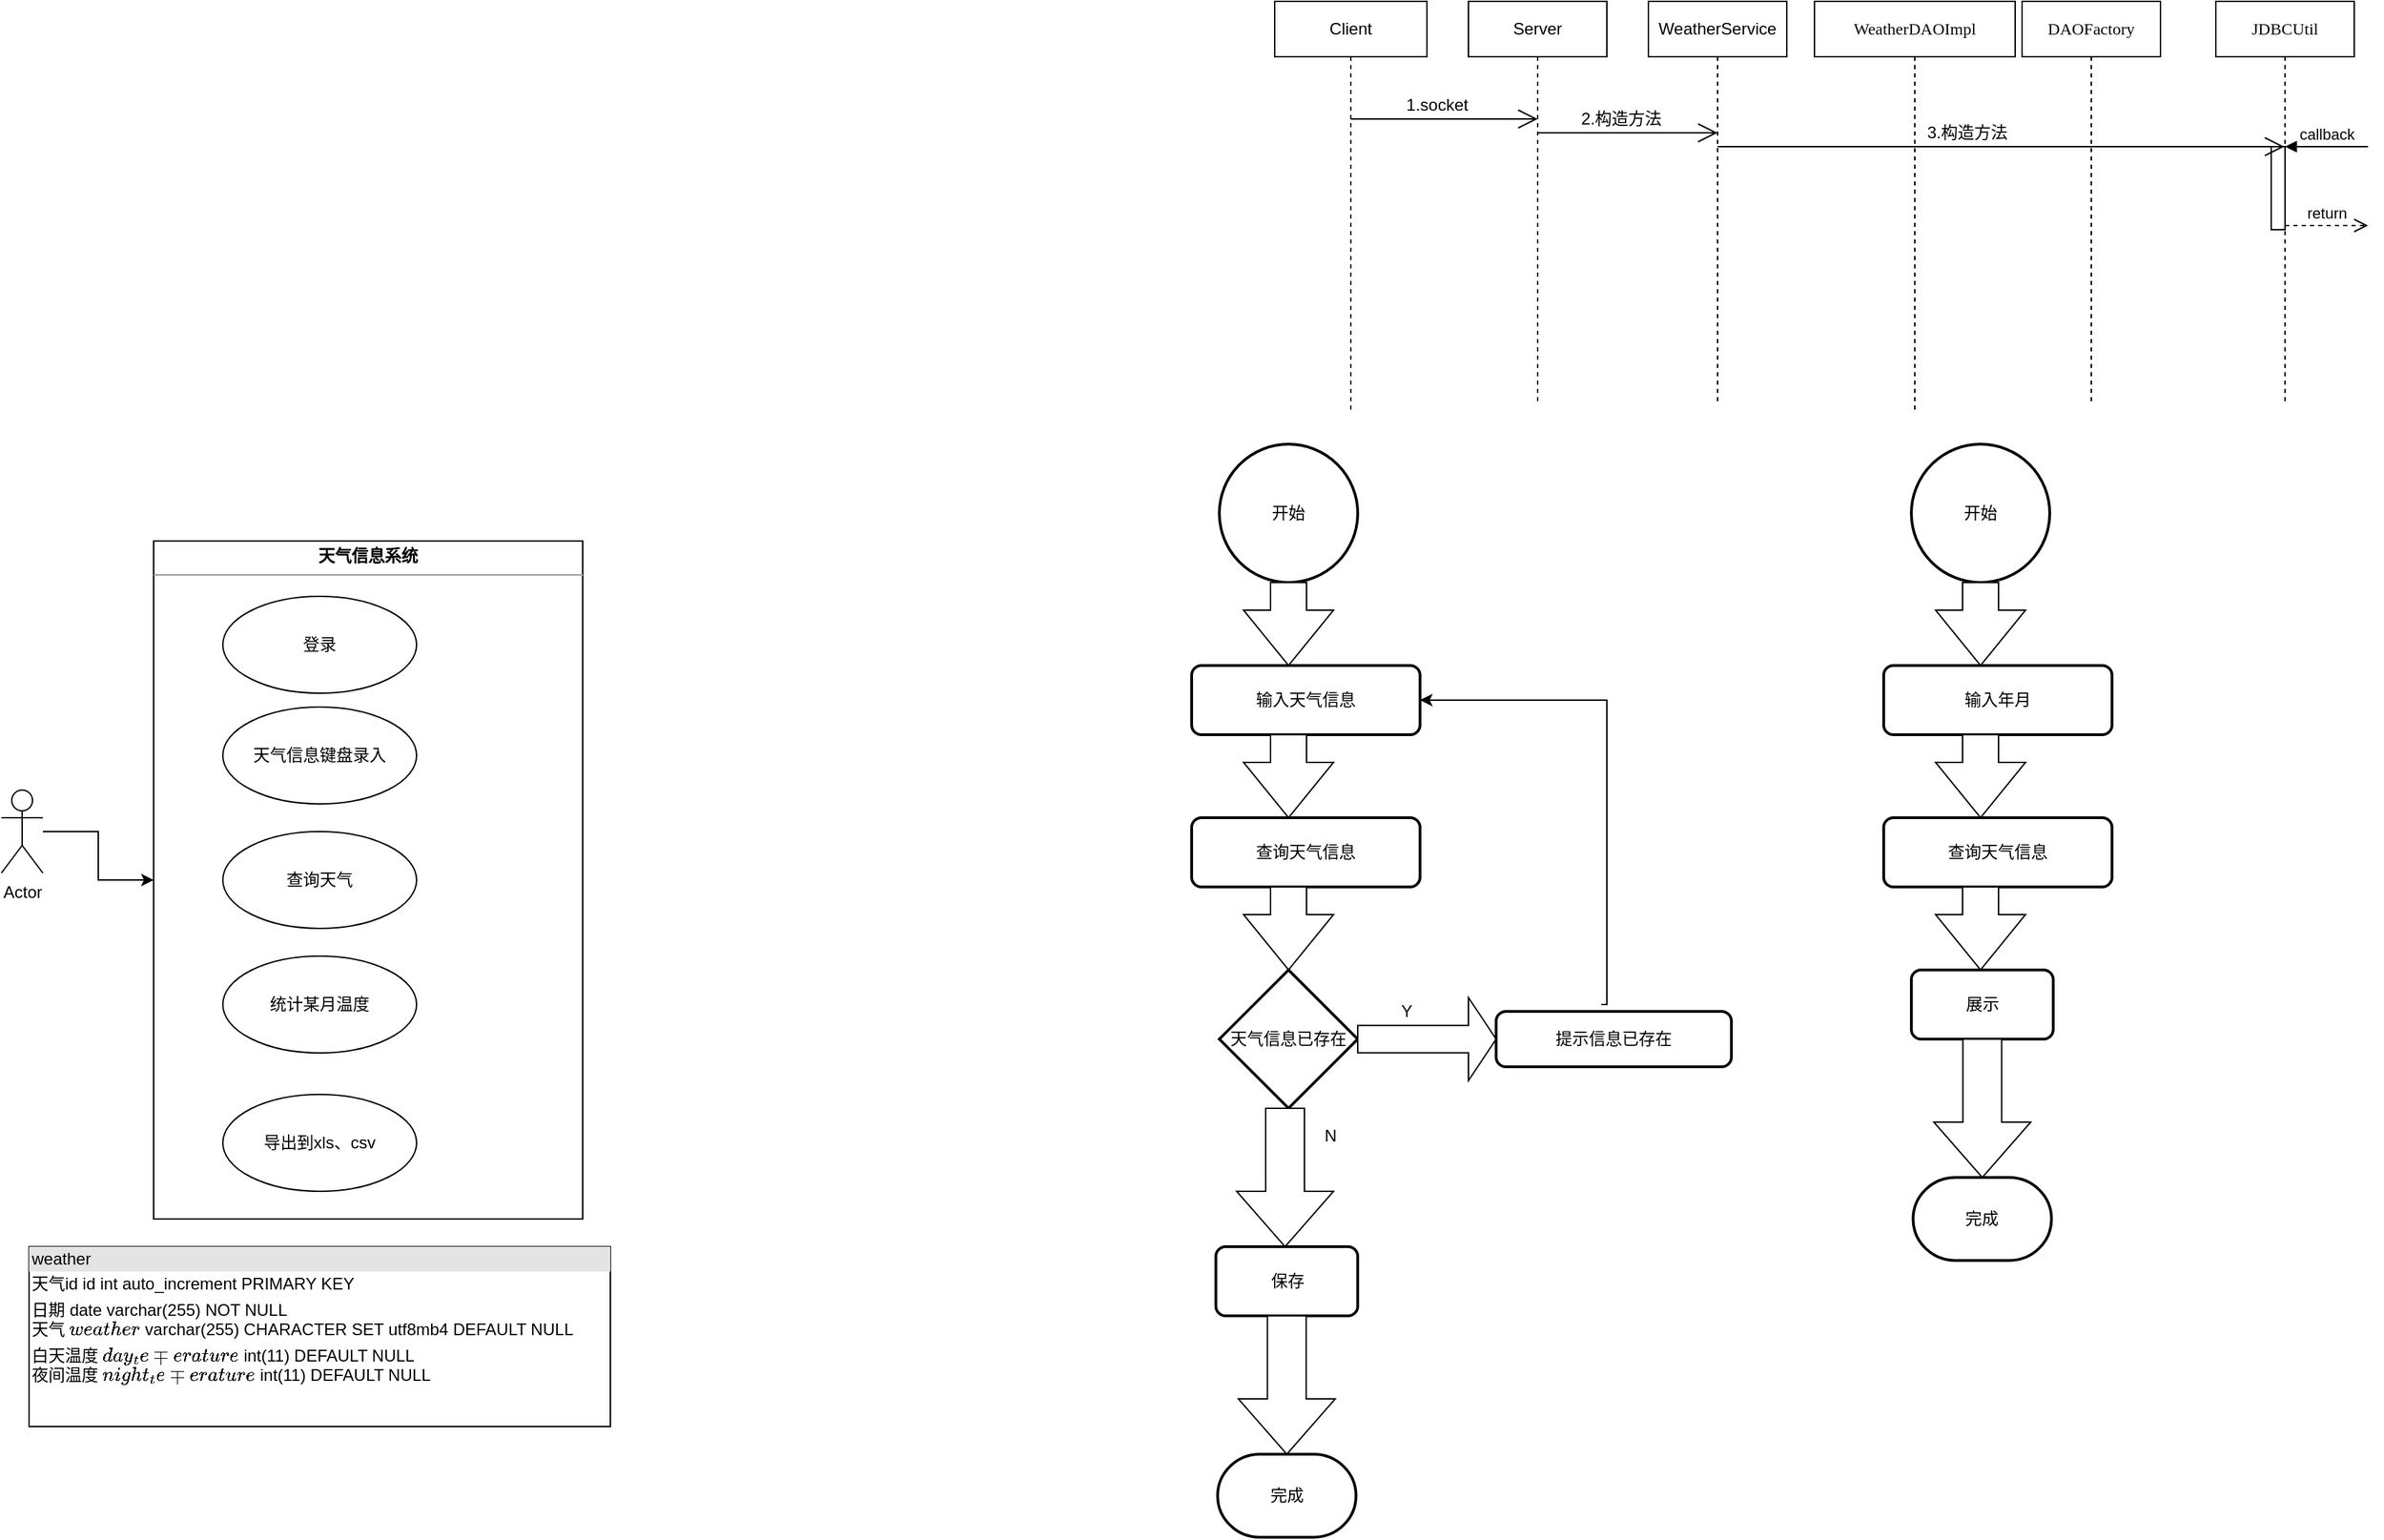 <mxfile version="18.0.2" type="github">
  <diagram id="UTTcR3mZGYKN0iP_9yWg" name="Page-1">
    <mxGraphModel dx="2500" dy="2094" grid="1" gridSize="10" guides="1" tooltips="1" connect="1" arrows="1" fold="1" page="1" pageScale="1" pageWidth="827" pageHeight="1169" math="0" shadow="0">
      <root>
        <mxCell id="0" />
        <mxCell id="1" parent="0" />
        <mxCell id="1OQX4jLtgAW1z37ysqUo-1" value="&lt;p style=&quot;margin:0px;margin-top:4px;text-align:center;&quot;&gt;&lt;b&gt;天气信息系统&lt;/b&gt;&lt;/p&gt;&lt;hr size=&quot;1&quot;&gt;&lt;div style=&quot;height:2px;&quot;&gt;&lt;/div&gt;" style="verticalAlign=top;align=left;overflow=fill;fontSize=12;fontFamily=Helvetica;html=1;" vertex="1" parent="1">
          <mxGeometry x="-160" y="200" width="310" height="490" as="geometry" />
        </mxCell>
        <mxCell id="1OQX4jLtgAW1z37ysqUo-2" value="天气信息键盘录入" style="ellipse;whiteSpace=wrap;html=1;" vertex="1" parent="1">
          <mxGeometry x="-110" y="320" width="140" height="70" as="geometry" />
        </mxCell>
        <mxCell id="1OQX4jLtgAW1z37ysqUo-3" value="登录" style="ellipse;whiteSpace=wrap;html=1;" vertex="1" parent="1">
          <mxGeometry x="-110" y="240" width="140" height="70" as="geometry" />
        </mxCell>
        <mxCell id="1OQX4jLtgAW1z37ysqUo-4" value="查询天气" style="ellipse;whiteSpace=wrap;html=1;" vertex="1" parent="1">
          <mxGeometry x="-110" y="410" width="140" height="70" as="geometry" />
        </mxCell>
        <mxCell id="1OQX4jLtgAW1z37ysqUo-5" value="统计某月温度" style="ellipse;whiteSpace=wrap;html=1;" vertex="1" parent="1">
          <mxGeometry x="-110" y="500" width="140" height="70" as="geometry" />
        </mxCell>
        <mxCell id="1OQX4jLtgAW1z37ysqUo-6" value="导出到xls、csv" style="ellipse;whiteSpace=wrap;html=1;" vertex="1" parent="1">
          <mxGeometry x="-110" y="600" width="140" height="70" as="geometry" />
        </mxCell>
        <mxCell id="1OQX4jLtgAW1z37ysqUo-12" style="edgeStyle=orthogonalEdgeStyle;rounded=0;orthogonalLoop=1;jettySize=auto;html=1;" edge="1" parent="1" source="1OQX4jLtgAW1z37ysqUo-8" target="1OQX4jLtgAW1z37ysqUo-1">
          <mxGeometry relative="1" as="geometry" />
        </mxCell>
        <mxCell id="1OQX4jLtgAW1z37ysqUo-8" value="Actor" style="shape=umlActor;verticalLabelPosition=bottom;verticalAlign=top;html=1;" vertex="1" parent="1">
          <mxGeometry x="-270" y="380" width="30" height="60" as="geometry" />
        </mxCell>
        <mxCell id="1OQX4jLtgAW1z37ysqUo-14" value="&lt;div style=&quot;box-sizing:border-box;width:100%;background:#e4e4e4;padding:2px;&quot;&gt;weather&lt;/div&gt;&lt;table style=&quot;width:100%;font-size:1em;&quot; cellpadding=&quot;2&quot; cellspacing=&quot;0&quot;&gt;&lt;tbody&gt;&lt;tr&gt;&lt;td&gt;天气id&amp;nbsp;id int auto_increment&amp;nbsp;PRIMARY KEY&lt;/td&gt;&lt;td&gt;&lt;br&gt;&lt;/td&gt;&lt;/tr&gt;&lt;tr&gt;&lt;td&gt;日期 date varchar(255) NOT NULL&lt;br&gt;天气&amp;nbsp;`weather` varchar(255) CHARACTER SET utf8mb4 DEFAULT NULL&lt;br&gt;&lt;/td&gt;&lt;td&gt;&lt;br&gt;&lt;/td&gt;&lt;/tr&gt;&lt;tr&gt;&lt;td&gt;白天温度&amp;nbsp;`day_temperature` int(11) DEFAULT NULL&lt;br&gt;夜间温度&amp;nbsp;`night_temperature` int(11) DEFAULT NULL&lt;/td&gt;&lt;td&gt;&lt;br&gt;&lt;/td&gt;&lt;/tr&gt;&lt;/tbody&gt;&lt;/table&gt;" style="verticalAlign=top;align=left;overflow=fill;html=1;" vertex="1" parent="1">
          <mxGeometry x="-250" y="710" width="420" height="130" as="geometry" />
        </mxCell>
        <mxCell id="1OQX4jLtgAW1z37ysqUo-20" value="Client" style="shape=umlLifeline;perimeter=lifelinePerimeter;whiteSpace=wrap;html=1;container=1;collapsible=0;recursiveResize=0;outlineConnect=0;" vertex="1" parent="1">
          <mxGeometry x="650" y="-190" width="110" height="295" as="geometry" />
        </mxCell>
        <mxCell id="1OQX4jLtgAW1z37ysqUo-21" value="Server" style="shape=umlLifeline;perimeter=lifelinePerimeter;whiteSpace=wrap;html=1;container=1;collapsible=0;recursiveResize=0;outlineConnect=0;" vertex="1" parent="1">
          <mxGeometry x="790" y="-190" width="100" height="290" as="geometry" />
        </mxCell>
        <mxCell id="1OQX4jLtgAW1z37ysqUo-26" value="" style="endArrow=open;endFill=1;endSize=12;html=1;rounded=0;" edge="1" parent="1OQX4jLtgAW1z37ysqUo-21" source="1OQX4jLtgAW1z37ysqUo-20">
          <mxGeometry width="160" relative="1" as="geometry">
            <mxPoint x="-80" y="85" as="sourcePoint" />
            <mxPoint x="50" y="85" as="targetPoint" />
            <Array as="points">
              <mxPoint x="-40" y="85" />
            </Array>
          </mxGeometry>
        </mxCell>
        <mxCell id="1OQX4jLtgAW1z37ysqUo-22" value="&lt;pre style=&quot;font-size: 9pt; background-color: rgb(255, 255, 255); color: rgb(8, 8, 8); font-family: &amp;quot;Microsoft YaHei UI&amp;quot;;&quot;&gt;WeatherDAOImpl&lt;/pre&gt;" style="shape=umlLifeline;perimeter=lifelinePerimeter;whiteSpace=wrap;html=1;container=1;collapsible=0;recursiveResize=0;outlineConnect=0;" vertex="1" parent="1">
          <mxGeometry x="1040" y="-190" width="145" height="295" as="geometry" />
        </mxCell>
        <mxCell id="1OQX4jLtgAW1z37ysqUo-29" value="3.构造方法" style="text;html=1;align=center;verticalAlign=middle;resizable=0;points=[];autosize=1;strokeColor=none;fillColor=none;" vertex="1" parent="1OQX4jLtgAW1z37ysqUo-22">
          <mxGeometry x="75" y="85" width="70" height="20" as="geometry" />
        </mxCell>
        <mxCell id="1OQX4jLtgAW1z37ysqUo-23" value="&lt;pre style=&quot;font-size: 9pt; background-color: rgb(255, 255, 255); color: rgb(8, 8, 8); font-family: &amp;quot;Microsoft YaHei UI&amp;quot;;&quot;&gt;DAOFactory&lt;/pre&gt;" style="shape=umlLifeline;perimeter=lifelinePerimeter;whiteSpace=wrap;html=1;container=1;collapsible=0;recursiveResize=0;outlineConnect=0;" vertex="1" parent="1">
          <mxGeometry x="1190" y="-190" width="100" height="290" as="geometry" />
        </mxCell>
        <mxCell id="1OQX4jLtgAW1z37ysqUo-24" value="&lt;pre style=&quot;font-size: 9pt; background-color: rgb(255, 255, 255); color: rgb(8, 8, 8); font-family: &amp;quot;Microsoft YaHei UI&amp;quot;;&quot;&gt;JDBCUtil&lt;/pre&gt;" style="shape=umlLifeline;perimeter=lifelinePerimeter;whiteSpace=wrap;html=1;container=1;collapsible=0;recursiveResize=0;outlineConnect=0;" vertex="1" parent="1">
          <mxGeometry x="1330" y="-190" width="100" height="290" as="geometry" />
        </mxCell>
        <mxCell id="1OQX4jLtgAW1z37ysqUo-34" value="" style="html=1;points=[];perimeter=orthogonalPerimeter;" vertex="1" parent="1OQX4jLtgAW1z37ysqUo-24">
          <mxGeometry x="40" y="105" width="10" height="60" as="geometry" />
        </mxCell>
        <mxCell id="1OQX4jLtgAW1z37ysqUo-35" value="callback" style="html=1;verticalAlign=bottom;endArrow=block;entryX=1;entryY=0;rounded=0;" edge="1" target="1OQX4jLtgAW1z37ysqUo-34" parent="1OQX4jLtgAW1z37ysqUo-24">
          <mxGeometry relative="1" as="geometry">
            <mxPoint x="110" y="105" as="sourcePoint" />
            <Array as="points">
              <mxPoint x="80" y="105" />
              <mxPoint x="60" y="105" />
            </Array>
          </mxGeometry>
        </mxCell>
        <mxCell id="1OQX4jLtgAW1z37ysqUo-36" value="return" style="html=1;verticalAlign=bottom;endArrow=open;dashed=1;endSize=8;exitX=1;exitY=0.95;rounded=0;" edge="1" source="1OQX4jLtgAW1z37ysqUo-34" parent="1OQX4jLtgAW1z37ysqUo-24">
          <mxGeometry relative="1" as="geometry">
            <mxPoint x="110" y="162" as="targetPoint" />
          </mxGeometry>
        </mxCell>
        <mxCell id="1OQX4jLtgAW1z37ysqUo-25" value="WeatherService&lt;br&gt;" style="shape=umlLifeline;perimeter=lifelinePerimeter;whiteSpace=wrap;html=1;container=1;collapsible=0;recursiveResize=0;outlineConnect=0;" vertex="1" parent="1">
          <mxGeometry x="920" y="-190" width="100" height="290" as="geometry" />
        </mxCell>
        <mxCell id="1OQX4jLtgAW1z37ysqUo-30" value="" style="endArrow=open;endFill=1;endSize=12;html=1;rounded=0;" edge="1" parent="1">
          <mxGeometry width="160" relative="1" as="geometry">
            <mxPoint x="840" y="-95" as="sourcePoint" />
            <mxPoint x="970" y="-95" as="targetPoint" />
          </mxGeometry>
        </mxCell>
        <mxCell id="1OQX4jLtgAW1z37ysqUo-27" value="1.socket" style="text;html=1;align=center;verticalAlign=middle;resizable=0;points=[];autosize=1;strokeColor=none;fillColor=none;" vertex="1" parent="1">
          <mxGeometry x="737" y="-125" width="60" height="20" as="geometry" />
        </mxCell>
        <mxCell id="1OQX4jLtgAW1z37ysqUo-32" value="2.构造方法" style="text;html=1;align=center;verticalAlign=middle;resizable=0;points=[];autosize=1;strokeColor=none;fillColor=none;" vertex="1" parent="1">
          <mxGeometry x="865" y="-115" width="70" height="20" as="geometry" />
        </mxCell>
        <mxCell id="1OQX4jLtgAW1z37ysqUo-33" value="" style="endArrow=open;endFill=1;endSize=12;html=1;rounded=0;" edge="1" parent="1" target="1OQX4jLtgAW1z37ysqUo-24">
          <mxGeometry width="160" relative="1" as="geometry">
            <mxPoint x="970" y="-85" as="sourcePoint" />
            <mxPoint x="1130" y="-85" as="targetPoint" />
          </mxGeometry>
        </mxCell>
        <mxCell id="1OQX4jLtgAW1z37ysqUo-37" value="开始" style="strokeWidth=2;html=1;shape=mxgraph.flowchart.start_2;whiteSpace=wrap;" vertex="1" parent="1">
          <mxGeometry x="610" y="130" width="100" height="100" as="geometry" />
        </mxCell>
        <mxCell id="1OQX4jLtgAW1z37ysqUo-39" value="" style="html=1;shadow=0;dashed=0;align=center;verticalAlign=middle;shape=mxgraph.arrows2.arrow;dy=0.6;dx=40;direction=south;notch=0;" vertex="1" parent="1">
          <mxGeometry x="627.5" y="230" width="65" height="60" as="geometry" />
        </mxCell>
        <mxCell id="1OQX4jLtgAW1z37ysqUo-40" value="输入天气信息" style="rounded=1;whiteSpace=wrap;html=1;absoluteArcSize=1;arcSize=14;strokeWidth=2;" vertex="1" parent="1">
          <mxGeometry x="590" y="290" width="165" height="50" as="geometry" />
        </mxCell>
        <mxCell id="1OQX4jLtgAW1z37ysqUo-41" value="" style="html=1;shadow=0;dashed=0;align=center;verticalAlign=middle;shape=mxgraph.arrows2.arrow;dy=0.6;dx=40;direction=south;notch=0;" vertex="1" parent="1">
          <mxGeometry x="627.5" y="340" width="65" height="60" as="geometry" />
        </mxCell>
        <mxCell id="1OQX4jLtgAW1z37ysqUo-42" value="查询天气信息" style="rounded=1;whiteSpace=wrap;html=1;absoluteArcSize=1;arcSize=14;strokeWidth=2;" vertex="1" parent="1">
          <mxGeometry x="590" y="400" width="165" height="50" as="geometry" />
        </mxCell>
        <mxCell id="1OQX4jLtgAW1z37ysqUo-43" value="" style="html=1;shadow=0;dashed=0;align=center;verticalAlign=middle;shape=mxgraph.arrows2.arrow;dy=0.6;dx=40;direction=south;notch=0;" vertex="1" parent="1">
          <mxGeometry x="627.5" y="450" width="65" height="60" as="geometry" />
        </mxCell>
        <mxCell id="1OQX4jLtgAW1z37ysqUo-45" value="天气信息已存在" style="strokeWidth=2;html=1;shape=mxgraph.flowchart.decision;whiteSpace=wrap;" vertex="1" parent="1">
          <mxGeometry x="610" y="510" width="100" height="100" as="geometry" />
        </mxCell>
        <mxCell id="1OQX4jLtgAW1z37ysqUo-46" value="" style="html=1;shadow=0;dashed=0;align=center;verticalAlign=middle;shape=mxgraph.arrows2.arrow;dy=0.67;dx=20;notch=0;" vertex="1" parent="1">
          <mxGeometry x="710" y="530" width="100" height="60" as="geometry" />
        </mxCell>
        <mxCell id="1OQX4jLtgAW1z37ysqUo-47" value="Y" style="text;html=1;align=center;verticalAlign=middle;resizable=0;points=[];autosize=1;strokeColor=none;fillColor=none;" vertex="1" parent="1">
          <mxGeometry x="735" y="530" width="20" height="20" as="geometry" />
        </mxCell>
        <mxCell id="1OQX4jLtgAW1z37ysqUo-48" value="提示信息已存在" style="rounded=1;whiteSpace=wrap;html=1;absoluteArcSize=1;arcSize=14;strokeWidth=2;" vertex="1" parent="1">
          <mxGeometry x="810" y="540" width="170" height="40" as="geometry" />
        </mxCell>
        <mxCell id="1OQX4jLtgAW1z37ysqUo-49" value="" style="edgeStyle=segmentEdgeStyle;endArrow=classic;html=1;rounded=0;exitX=0.447;exitY=-0.125;exitDx=0;exitDy=0;exitPerimeter=0;entryX=1;entryY=0.5;entryDx=0;entryDy=0;" edge="1" parent="1" source="1OQX4jLtgAW1z37ysqUo-48" target="1OQX4jLtgAW1z37ysqUo-40">
          <mxGeometry width="50" height="50" relative="1" as="geometry">
            <mxPoint x="870" y="520" as="sourcePoint" />
            <mxPoint x="890" y="450" as="targetPoint" />
            <Array as="points">
              <mxPoint x="890" y="535" />
              <mxPoint x="890" y="315" />
            </Array>
          </mxGeometry>
        </mxCell>
        <mxCell id="1OQX4jLtgAW1z37ysqUo-50" value="" style="html=1;shadow=0;dashed=0;align=center;verticalAlign=middle;shape=mxgraph.arrows2.arrow;dy=0.6;dx=40;direction=south;notch=0;" vertex="1" parent="1">
          <mxGeometry x="622.5" y="610" width="70" height="100" as="geometry" />
        </mxCell>
        <mxCell id="1OQX4jLtgAW1z37ysqUo-51" value="N" style="text;html=1;align=center;verticalAlign=middle;resizable=0;points=[];autosize=1;strokeColor=none;fillColor=none;" vertex="1" parent="1">
          <mxGeometry x="680" y="620" width="20" height="20" as="geometry" />
        </mxCell>
        <mxCell id="1OQX4jLtgAW1z37ysqUo-52" value="保存" style="rounded=1;whiteSpace=wrap;html=1;absoluteArcSize=1;arcSize=14;strokeWidth=2;" vertex="1" parent="1">
          <mxGeometry x="607.5" y="710" width="102.5" height="50" as="geometry" />
        </mxCell>
        <mxCell id="1OQX4jLtgAW1z37ysqUo-53" value="完成" style="strokeWidth=2;html=1;shape=mxgraph.flowchart.terminator;whiteSpace=wrap;" vertex="1" parent="1">
          <mxGeometry x="608.75" y="860" width="100" height="60" as="geometry" />
        </mxCell>
        <mxCell id="1OQX4jLtgAW1z37ysqUo-54" value="" style="html=1;shadow=0;dashed=0;align=center;verticalAlign=middle;shape=mxgraph.arrows2.arrow;dy=0.6;dx=40;direction=south;notch=0;" vertex="1" parent="1">
          <mxGeometry x="623.75" y="760" width="70" height="100" as="geometry" />
        </mxCell>
        <mxCell id="1OQX4jLtgAW1z37ysqUo-55" value="开始" style="strokeWidth=2;html=1;shape=mxgraph.flowchart.start_2;whiteSpace=wrap;" vertex="1" parent="1">
          <mxGeometry x="1110" y="130" width="100" height="100" as="geometry" />
        </mxCell>
        <mxCell id="1OQX4jLtgAW1z37ysqUo-56" value="" style="html=1;shadow=0;dashed=0;align=center;verticalAlign=middle;shape=mxgraph.arrows2.arrow;dy=0.6;dx=40;direction=south;notch=0;" vertex="1" parent="1">
          <mxGeometry x="1127.5" y="230" width="65" height="60" as="geometry" />
        </mxCell>
        <mxCell id="1OQX4jLtgAW1z37ysqUo-57" value="输入年月" style="rounded=1;whiteSpace=wrap;html=1;absoluteArcSize=1;arcSize=14;strokeWidth=2;" vertex="1" parent="1">
          <mxGeometry x="1090" y="290" width="165" height="50" as="geometry" />
        </mxCell>
        <mxCell id="1OQX4jLtgAW1z37ysqUo-58" value="" style="html=1;shadow=0;dashed=0;align=center;verticalAlign=middle;shape=mxgraph.arrows2.arrow;dy=0.6;dx=40;direction=south;notch=0;" vertex="1" parent="1">
          <mxGeometry x="1127.5" y="340" width="65" height="60" as="geometry" />
        </mxCell>
        <mxCell id="1OQX4jLtgAW1z37ysqUo-59" value="查询天气信息" style="rounded=1;whiteSpace=wrap;html=1;absoluteArcSize=1;arcSize=14;strokeWidth=2;" vertex="1" parent="1">
          <mxGeometry x="1090" y="400" width="165" height="50" as="geometry" />
        </mxCell>
        <mxCell id="1OQX4jLtgAW1z37ysqUo-60" value="" style="html=1;shadow=0;dashed=0;align=center;verticalAlign=middle;shape=mxgraph.arrows2.arrow;dy=0.6;dx=40;direction=south;notch=0;" vertex="1" parent="1">
          <mxGeometry x="1127.5" y="450" width="65" height="60" as="geometry" />
        </mxCell>
        <mxCell id="1OQX4jLtgAW1z37ysqUo-68" value="展示" style="rounded=1;whiteSpace=wrap;html=1;absoluteArcSize=1;arcSize=14;strokeWidth=2;" vertex="1" parent="1">
          <mxGeometry x="1110" y="510" width="102.5" height="50" as="geometry" />
        </mxCell>
        <mxCell id="1OQX4jLtgAW1z37ysqUo-69" value="完成" style="strokeWidth=2;html=1;shape=mxgraph.flowchart.terminator;whiteSpace=wrap;" vertex="1" parent="1">
          <mxGeometry x="1111.25" y="660" width="100" height="60" as="geometry" />
        </mxCell>
        <mxCell id="1OQX4jLtgAW1z37ysqUo-70" value="" style="html=1;shadow=0;dashed=0;align=center;verticalAlign=middle;shape=mxgraph.arrows2.arrow;dy=0.6;dx=40;direction=south;notch=0;" vertex="1" parent="1">
          <mxGeometry x="1126.25" y="560" width="70" height="100" as="geometry" />
        </mxCell>
      </root>
    </mxGraphModel>
  </diagram>
</mxfile>
